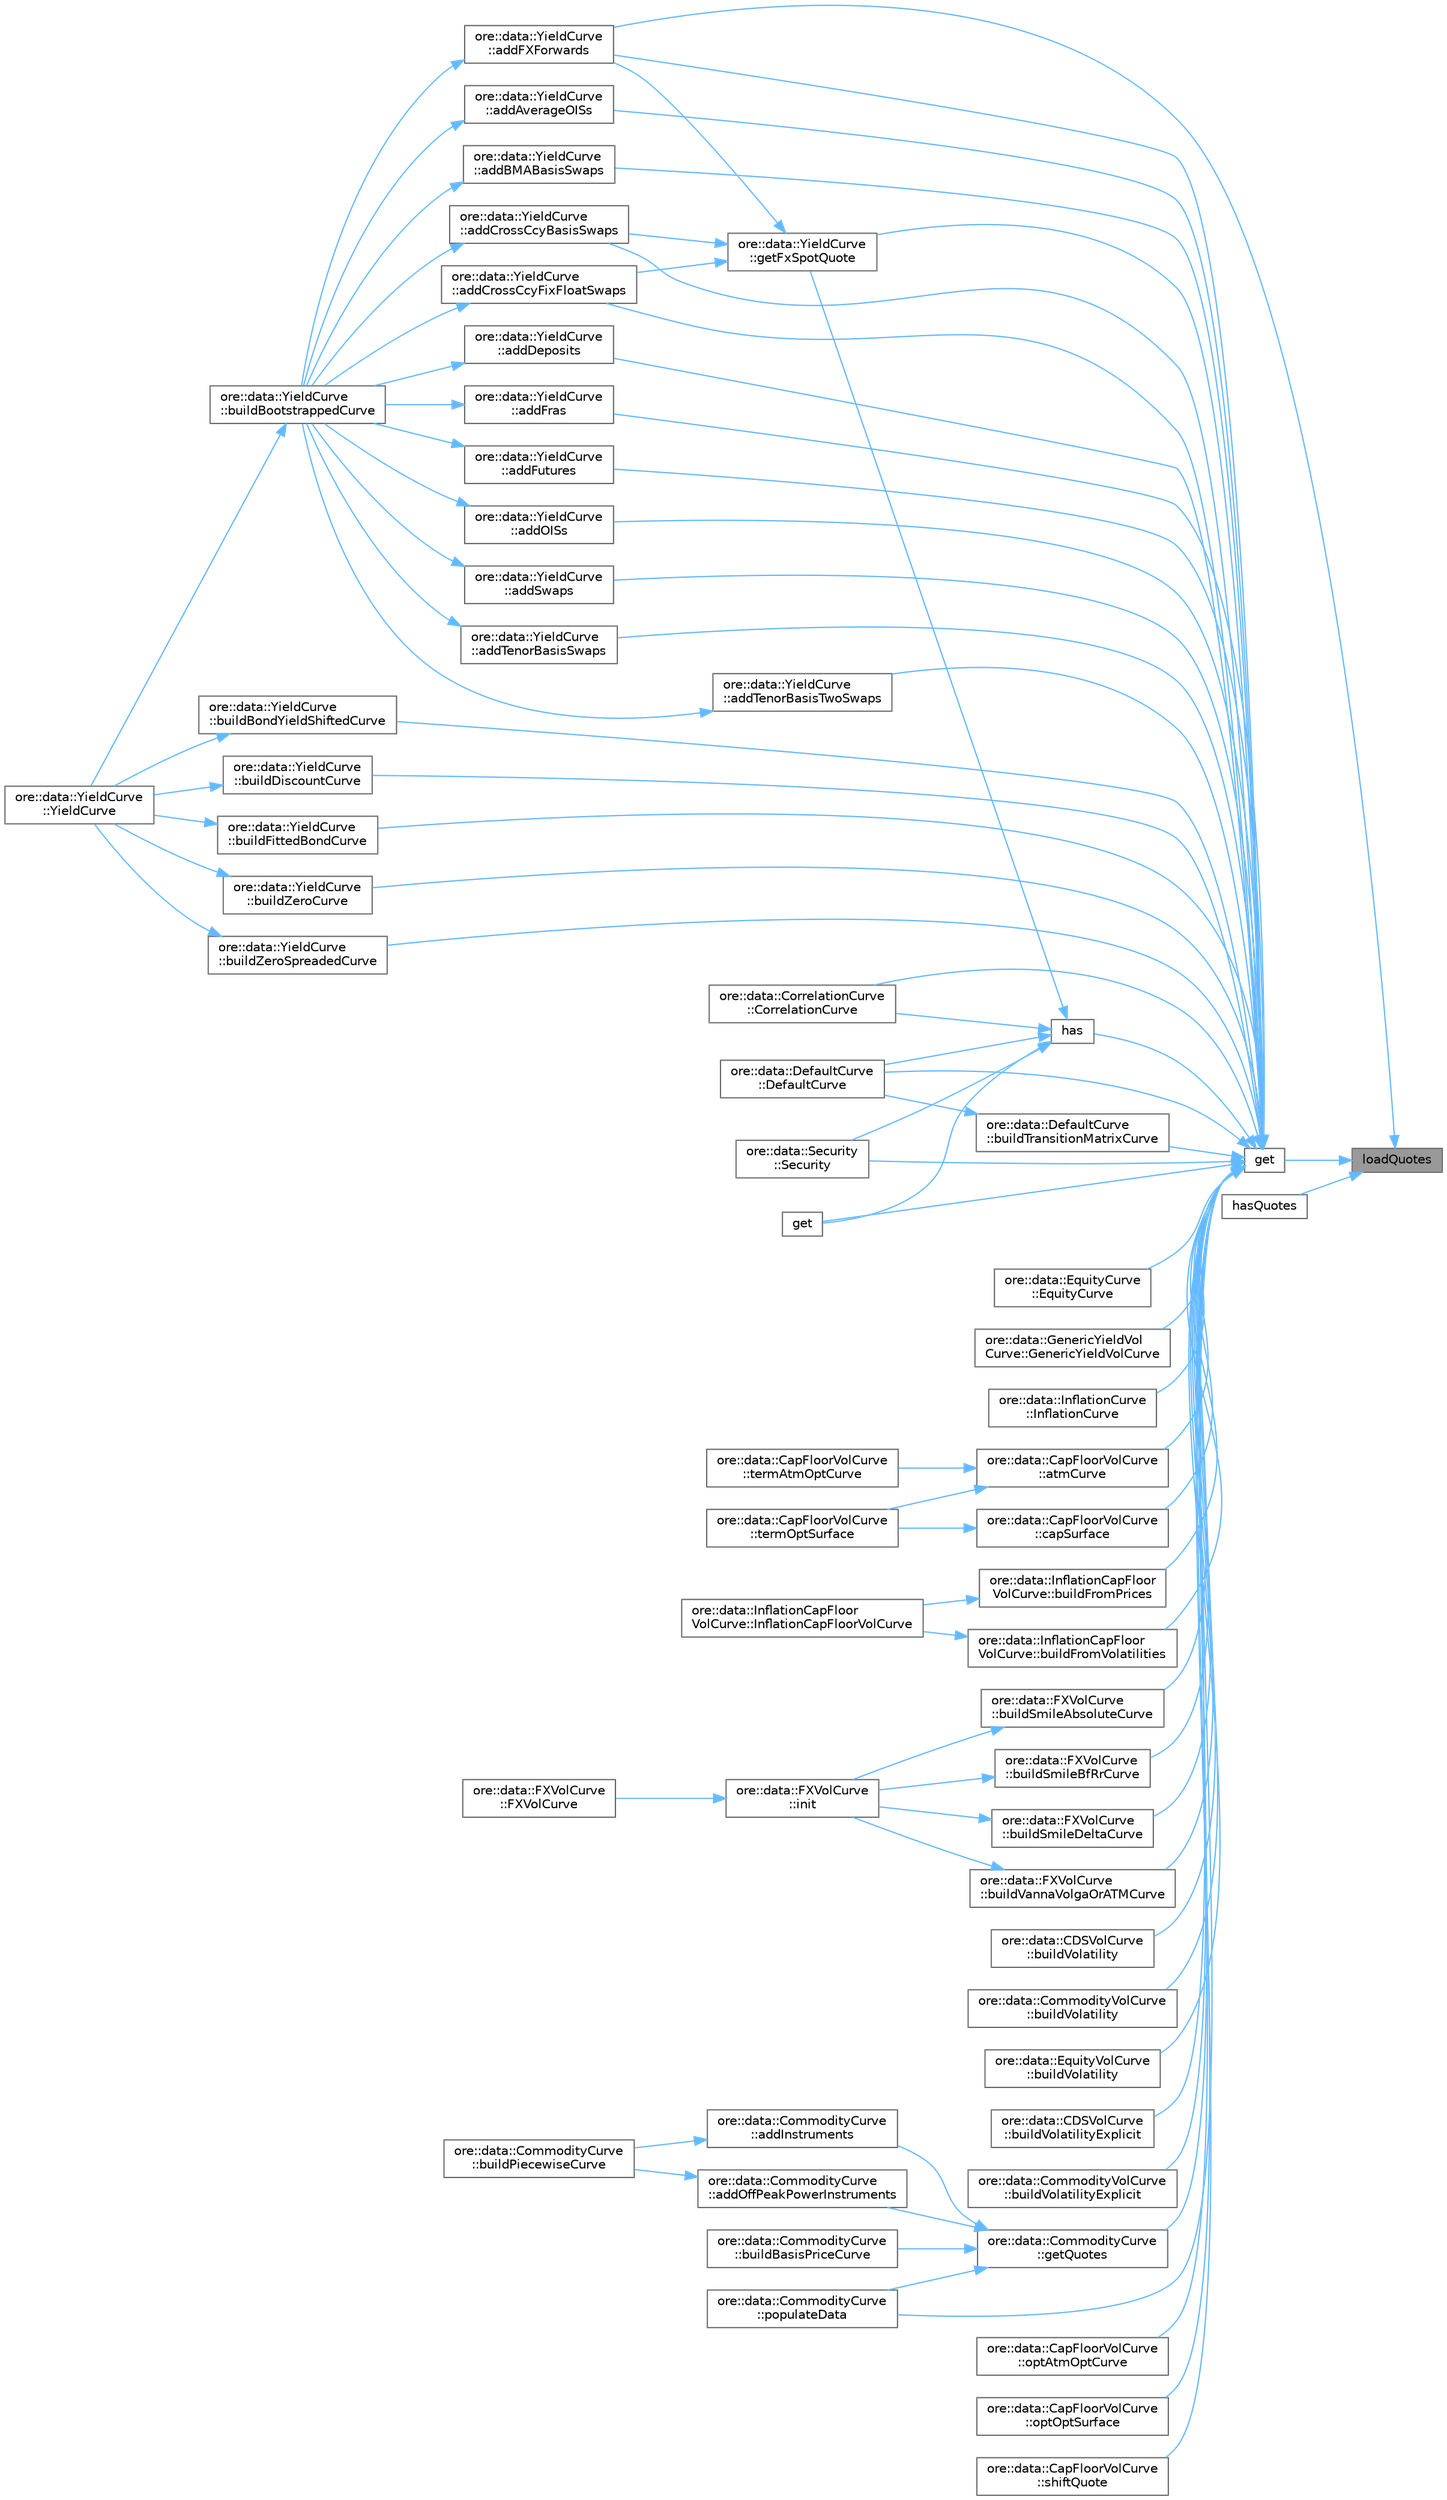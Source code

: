 digraph "loadQuotes"
{
 // INTERACTIVE_SVG=YES
 // LATEX_PDF_SIZE
  bgcolor="transparent";
  edge [fontname=Helvetica,fontsize=10,labelfontname=Helvetica,labelfontsize=10];
  node [fontname=Helvetica,fontsize=10,shape=box,height=0.2,width=0.4];
  rankdir="RL";
  Node1 [label="loadQuotes",height=0.2,width=0.4,color="gray40", fillcolor="grey60", style="filled", fontcolor="black",tooltip="get all quotes, TODO change the return value to std::set"];
  Node1 -> Node2 [dir="back",color="steelblue1",style="solid"];
  Node2 [label="ore::data::YieldCurve\l::addFXForwards",height=0.2,width=0.4,color="grey40", fillcolor="white", style="filled",URL="$classore_1_1data_1_1_yield_curve.html#a4b2bda6f0f23bed37493b47ef450f971",tooltip=" "];
  Node2 -> Node3 [dir="back",color="steelblue1",style="solid"];
  Node3 [label="ore::data::YieldCurve\l::buildBootstrappedCurve",height=0.2,width=0.4,color="grey40", fillcolor="white", style="filled",URL="$classore_1_1data_1_1_yield_curve.html#a9926d222ab68411efb749aa1e6cbd0b1",tooltip=" "];
  Node3 -> Node4 [dir="back",color="steelblue1",style="solid"];
  Node4 [label="ore::data::YieldCurve\l::YieldCurve",height=0.2,width=0.4,color="grey40", fillcolor="white", style="filled",URL="$classore_1_1data_1_1_yield_curve.html#a4b705bf1c5123b7cd7eaab64eca1dd5b",tooltip="Constructor."];
  Node1 -> Node5 [dir="back",color="steelblue1",style="solid"];
  Node5 [label="get",height=0.2,width=0.4,color="grey40", fillcolor="white", style="filled",URL="$classore_1_1data_1_1_loader.html#a1b9199cf1feab53f4fda69ddccc4a63c",tooltip="get quote by its unique name, throws if not existent, override in derived classes for performance"];
  Node5 -> Node6 [dir="back",color="steelblue1",style="solid"];
  Node6 [label="ore::data::CorrelationCurve\l::CorrelationCurve",height=0.2,width=0.4,color="grey40", fillcolor="white", style="filled",URL="$classore_1_1data_1_1_correlation_curve.html#acac20a4bd9ed917e740fda49980377d3",tooltip="Detailed constructor."];
  Node5 -> Node7 [dir="back",color="steelblue1",style="solid"];
  Node7 [label="ore::data::DefaultCurve\l::DefaultCurve",height=0.2,width=0.4,color="grey40", fillcolor="white", style="filled",URL="$classore_1_1data_1_1_default_curve.html#a0fb79c48d8e8b4debf08bd87c4bdd3c8",tooltip="Detailed constructor."];
  Node5 -> Node8 [dir="back",color="steelblue1",style="solid"];
  Node8 [label="ore::data::EquityCurve\l::EquityCurve",height=0.2,width=0.4,color="grey40", fillcolor="white", style="filled",URL="$classore_1_1data_1_1_equity_curve.html#a4fd38f7c9e899d6c320d49ca88e0b5e0",tooltip="Detailed constructor."];
  Node5 -> Node9 [dir="back",color="steelblue1",style="solid"];
  Node9 [label="ore::data::GenericYieldVol\lCurve::GenericYieldVolCurve",height=0.2,width=0.4,color="grey40", fillcolor="white", style="filled",URL="$classore_1_1data_1_1_generic_yield_vol_curve.html#a02299a111c8a2185a2ae066778bea4d6",tooltip="Detailed constructor."];
  Node5 -> Node10 [dir="back",color="steelblue1",style="solid"];
  Node10 [label="ore::data::InflationCurve\l::InflationCurve",height=0.2,width=0.4,color="grey40", fillcolor="white", style="filled",URL="$classore_1_1data_1_1_inflation_curve.html#a561927d585603553ef995e86a0be3e07",tooltip=" "];
  Node5 -> Node11 [dir="back",color="steelblue1",style="solid"];
  Node11 [label="ore::data::Security\l::Security",height=0.2,width=0.4,color="grey40", fillcolor="white", style="filled",URL="$classore_1_1data_1_1_security.html#ae93b920809b413d1527bbfe22ffba86f",tooltip="Constructor."];
  Node5 -> Node12 [dir="back",color="steelblue1",style="solid"];
  Node12 [label="ore::data::YieldCurve\l::addAverageOISs",height=0.2,width=0.4,color="grey40", fillcolor="white", style="filled",URL="$classore_1_1data_1_1_yield_curve.html#a6004702da04c9cd1f32e23ee9c5d7b4a",tooltip=" "];
  Node12 -> Node3 [dir="back",color="steelblue1",style="solid"];
  Node5 -> Node13 [dir="back",color="steelblue1",style="solid"];
  Node13 [label="ore::data::YieldCurve\l::addBMABasisSwaps",height=0.2,width=0.4,color="grey40", fillcolor="white", style="filled",URL="$classore_1_1data_1_1_yield_curve.html#a64c3d656f19b42c07f7ad22f70a5b485",tooltip=" "];
  Node13 -> Node3 [dir="back",color="steelblue1",style="solid"];
  Node5 -> Node14 [dir="back",color="steelblue1",style="solid"];
  Node14 [label="ore::data::YieldCurve\l::addCrossCcyBasisSwaps",height=0.2,width=0.4,color="grey40", fillcolor="white", style="filled",URL="$classore_1_1data_1_1_yield_curve.html#ab4fc5f56e586e2b853df28a4f00c3bd6",tooltip=" "];
  Node14 -> Node3 [dir="back",color="steelblue1",style="solid"];
  Node5 -> Node15 [dir="back",color="steelblue1",style="solid"];
  Node15 [label="ore::data::YieldCurve\l::addCrossCcyFixFloatSwaps",height=0.2,width=0.4,color="grey40", fillcolor="white", style="filled",URL="$classore_1_1data_1_1_yield_curve.html#a071b252c7ef6882d52cb6705d35ff45e",tooltip=" "];
  Node15 -> Node3 [dir="back",color="steelblue1",style="solid"];
  Node5 -> Node16 [dir="back",color="steelblue1",style="solid"];
  Node16 [label="ore::data::YieldCurve\l::addDeposits",height=0.2,width=0.4,color="grey40", fillcolor="white", style="filled",URL="$classore_1_1data_1_1_yield_curve.html#a038e31c61cab9ad2ff123c00e612a940",tooltip=" "];
  Node16 -> Node3 [dir="back",color="steelblue1",style="solid"];
  Node5 -> Node17 [dir="back",color="steelblue1",style="solid"];
  Node17 [label="ore::data::YieldCurve\l::addFras",height=0.2,width=0.4,color="grey40", fillcolor="white", style="filled",URL="$classore_1_1data_1_1_yield_curve.html#a17740915d33a8645e97c476fef14b179",tooltip=" "];
  Node17 -> Node3 [dir="back",color="steelblue1",style="solid"];
  Node5 -> Node18 [dir="back",color="steelblue1",style="solid"];
  Node18 [label="ore::data::YieldCurve\l::addFutures",height=0.2,width=0.4,color="grey40", fillcolor="white", style="filled",URL="$classore_1_1data_1_1_yield_curve.html#a260850a4def5401ec226643a08ebedd8",tooltip=" "];
  Node18 -> Node3 [dir="back",color="steelblue1",style="solid"];
  Node5 -> Node2 [dir="back",color="steelblue1",style="solid"];
  Node5 -> Node19 [dir="back",color="steelblue1",style="solid"];
  Node19 [label="ore::data::YieldCurve\l::addOISs",height=0.2,width=0.4,color="grey40", fillcolor="white", style="filled",URL="$classore_1_1data_1_1_yield_curve.html#af718a2a1d64ca185d8934f36a6f95bda",tooltip=" "];
  Node19 -> Node3 [dir="back",color="steelblue1",style="solid"];
  Node5 -> Node20 [dir="back",color="steelblue1",style="solid"];
  Node20 [label="ore::data::YieldCurve\l::addSwaps",height=0.2,width=0.4,color="grey40", fillcolor="white", style="filled",URL="$classore_1_1data_1_1_yield_curve.html#aa2609134e1feae6f424d984f49ad1688",tooltip=" "];
  Node20 -> Node3 [dir="back",color="steelblue1",style="solid"];
  Node5 -> Node21 [dir="back",color="steelblue1",style="solid"];
  Node21 [label="ore::data::YieldCurve\l::addTenorBasisSwaps",height=0.2,width=0.4,color="grey40", fillcolor="white", style="filled",URL="$classore_1_1data_1_1_yield_curve.html#ac3b8e074714faf0a4c575c583288d600",tooltip=" "];
  Node21 -> Node3 [dir="back",color="steelblue1",style="solid"];
  Node5 -> Node22 [dir="back",color="steelblue1",style="solid"];
  Node22 [label="ore::data::YieldCurve\l::addTenorBasisTwoSwaps",height=0.2,width=0.4,color="grey40", fillcolor="white", style="filled",URL="$classore_1_1data_1_1_yield_curve.html#afcdafeee8d3082ffd0d5a607ea815c94",tooltip=" "];
  Node22 -> Node3 [dir="back",color="steelblue1",style="solid"];
  Node5 -> Node23 [dir="back",color="steelblue1",style="solid"];
  Node23 [label="ore::data::CapFloorVolCurve\l::atmCurve",height=0.2,width=0.4,color="grey40", fillcolor="white", style="filled",URL="$classore_1_1data_1_1_cap_floor_vol_curve.html#af7592bdb6ef02390d869bae7e2cc8503",tooltip="Build an ATM cap floor term volatility curve."];
  Node23 -> Node24 [dir="back",color="steelblue1",style="solid"];
  Node24 [label="ore::data::CapFloorVolCurve\l::termAtmOptCurve",height=0.2,width=0.4,color="grey40", fillcolor="white", style="filled",URL="$classore_1_1data_1_1_cap_floor_vol_curve.html#ac14d1bfe54c022e24eb543a9e7190f2a",tooltip="Build ATM optionlet curve from term vol."];
  Node23 -> Node25 [dir="back",color="steelblue1",style="solid"];
  Node25 [label="ore::data::CapFloorVolCurve\l::termOptSurface",height=0.2,width=0.4,color="grey40", fillcolor="white", style="filled",URL="$classore_1_1data_1_1_cap_floor_vol_curve.html#a656cb9f94a85ba3f851859064eeae9bf",tooltip="Build optionlet surface from term vol."];
  Node5 -> Node26 [dir="back",color="steelblue1",style="solid"];
  Node26 [label="ore::data::YieldCurve\l::buildBondYieldShiftedCurve",height=0.2,width=0.4,color="grey40", fillcolor="white", style="filled",URL="$classore_1_1data_1_1_yield_curve.html#a1150865d2ad4de89c4c339009b1235d5",tooltip="Build a yield curve that uses QuantExt::bondYieldShiftedCurve."];
  Node26 -> Node4 [dir="back",color="steelblue1",style="solid"];
  Node5 -> Node27 [dir="back",color="steelblue1",style="solid"];
  Node27 [label="ore::data::YieldCurve\l::buildDiscountCurve",height=0.2,width=0.4,color="grey40", fillcolor="white", style="filled",URL="$classore_1_1data_1_1_yield_curve.html#ab95be441662bdbb7946d1d195c43bc51",tooltip=" "];
  Node27 -> Node4 [dir="back",color="steelblue1",style="solid"];
  Node5 -> Node28 [dir="back",color="steelblue1",style="solid"];
  Node28 [label="ore::data::YieldCurve\l::buildFittedBondCurve",height=0.2,width=0.4,color="grey40", fillcolor="white", style="filled",URL="$classore_1_1data_1_1_yield_curve.html#a5789540b827b85e5deb1ffb0bce15c85",tooltip="Build a yield curve that uses QuantLib::FittedBondCurve."];
  Node28 -> Node4 [dir="back",color="steelblue1",style="solid"];
  Node5 -> Node29 [dir="back",color="steelblue1",style="solid"];
  Node29 [label="ore::data::InflationCapFloor\lVolCurve::buildFromPrices",height=0.2,width=0.4,color="grey40", fillcolor="white", style="filled",URL="$classore_1_1data_1_1_inflation_cap_floor_vol_curve.html#ab760dbc491d345ff3134d91e9651336e",tooltip=" "];
  Node29 -> Node30 [dir="back",color="steelblue1",style="solid"];
  Node30 [label="ore::data::InflationCapFloor\lVolCurve::InflationCapFloorVolCurve",height=0.2,width=0.4,color="grey40", fillcolor="white", style="filled",URL="$classore_1_1data_1_1_inflation_cap_floor_vol_curve.html#a88fc31fe7b0bb10f152b89988b83ab2e",tooltip=" "];
  Node5 -> Node31 [dir="back",color="steelblue1",style="solid"];
  Node31 [label="ore::data::InflationCapFloor\lVolCurve::buildFromVolatilities",height=0.2,width=0.4,color="grey40", fillcolor="white", style="filled",URL="$classore_1_1data_1_1_inflation_cap_floor_vol_curve.html#a9e672fbb019ea203fd4c9ae04d9ff80b",tooltip=" "];
  Node31 -> Node30 [dir="back",color="steelblue1",style="solid"];
  Node5 -> Node32 [dir="back",color="steelblue1",style="solid"];
  Node32 [label="ore::data::FXVolCurve\l::buildSmileAbsoluteCurve",height=0.2,width=0.4,color="grey40", fillcolor="white", style="filled",URL="$classore_1_1data_1_1_f_x_vol_curve.html#ac577aafa354590f22b4794e345864570",tooltip=" "];
  Node32 -> Node33 [dir="back",color="steelblue1",style="solid"];
  Node33 [label="ore::data::FXVolCurve\l::init",height=0.2,width=0.4,color="grey40", fillcolor="white", style="filled",URL="$classore_1_1data_1_1_f_x_vol_curve.html#af8a8fa2b7d9d22dad02c8b6341e6ea54",tooltip=" "];
  Node33 -> Node34 [dir="back",color="steelblue1",style="solid"];
  Node34 [label="ore::data::FXVolCurve\l::FXVolCurve",height=0.2,width=0.4,color="grey40", fillcolor="white", style="filled",URL="$classore_1_1data_1_1_f_x_vol_curve.html#a7ee4c7d8a2c13896b1e241036efc8004",tooltip="Detailed constructor."];
  Node5 -> Node35 [dir="back",color="steelblue1",style="solid"];
  Node35 [label="ore::data::FXVolCurve\l::buildSmileBfRrCurve",height=0.2,width=0.4,color="grey40", fillcolor="white", style="filled",URL="$classore_1_1data_1_1_f_x_vol_curve.html#a87da590396c5fda9c4350915f3f47b3d",tooltip=" "];
  Node35 -> Node33 [dir="back",color="steelblue1",style="solid"];
  Node5 -> Node36 [dir="back",color="steelblue1",style="solid"];
  Node36 [label="ore::data::FXVolCurve\l::buildSmileDeltaCurve",height=0.2,width=0.4,color="grey40", fillcolor="white", style="filled",URL="$classore_1_1data_1_1_f_x_vol_curve.html#a831238f8488b833c9b2c0b250fd30915",tooltip=" "];
  Node36 -> Node33 [dir="back",color="steelblue1",style="solid"];
  Node5 -> Node37 [dir="back",color="steelblue1",style="solid"];
  Node37 [label="ore::data::DefaultCurve\l::buildTransitionMatrixCurve",height=0.2,width=0.4,color="grey40", fillcolor="white", style="filled",URL="$classore_1_1data_1_1_default_curve.html#af7b2625ceb2794ac81c921df3116e5be",tooltip=" "];
  Node37 -> Node7 [dir="back",color="steelblue1",style="solid"];
  Node5 -> Node38 [dir="back",color="steelblue1",style="solid"];
  Node38 [label="ore::data::FXVolCurve\l::buildVannaVolgaOrATMCurve",height=0.2,width=0.4,color="grey40", fillcolor="white", style="filled",URL="$classore_1_1data_1_1_f_x_vol_curve.html#ac824030c91268c38cc2ab5ba9f5d30d3",tooltip=" "];
  Node38 -> Node33 [dir="back",color="steelblue1",style="solid"];
  Node5 -> Node39 [dir="back",color="steelblue1",style="solid"];
  Node39 [label="ore::data::CDSVolCurve\l::buildVolatility",height=0.2,width=0.4,color="grey40", fillcolor="white", style="filled",URL="$classore_1_1data_1_1_c_d_s_vol_curve.html#a916d14abfcfc8d77084cc78867211778",tooltip="Build a volatility curve from a 1-D curve of volatility quotes."];
  Node5 -> Node40 [dir="back",color="steelblue1",style="solid"];
  Node40 [label="ore::data::CommodityVolCurve\l::buildVolatility",height=0.2,width=0.4,color="grey40", fillcolor="white", style="filled",URL="$classore_1_1data_1_1_commodity_vol_curve.html#a782cc59a036687f2402136c9003e07c2",tooltip="Build a volatility curve from a 1-D curve of volatility quotes."];
  Node5 -> Node41 [dir="back",color="steelblue1",style="solid"];
  Node41 [label="ore::data::EquityVolCurve\l::buildVolatility",height=0.2,width=0.4,color="grey40", fillcolor="white", style="filled",URL="$classore_1_1data_1_1_equity_vol_curve.html#afff043fce577f592f6a660001d412371",tooltip="Build a volatility surface from a collection of expiry and strike delta pairs."];
  Node5 -> Node42 [dir="back",color="steelblue1",style="solid"];
  Node42 [label="ore::data::CDSVolCurve\l::buildVolatilityExplicit",height=0.2,width=0.4,color="grey40", fillcolor="white", style="filled",URL="$classore_1_1data_1_1_c_d_s_vol_curve.html#a54cafc60b9e7fcf4dbc5d7571f077bcd",tooltip=" "];
  Node5 -> Node43 [dir="back",color="steelblue1",style="solid"];
  Node43 [label="ore::data::CommodityVolCurve\l::buildVolatilityExplicit",height=0.2,width=0.4,color="grey40", fillcolor="white", style="filled",URL="$classore_1_1data_1_1_commodity_vol_curve.html#accbfc0352ecd2e4be852a0cc6238fbb5",tooltip=" "];
  Node5 -> Node44 [dir="back",color="steelblue1",style="solid"];
  Node44 [label="ore::data::YieldCurve\l::buildZeroCurve",height=0.2,width=0.4,color="grey40", fillcolor="white", style="filled",URL="$classore_1_1data_1_1_yield_curve.html#a41d873e76431b42b4f647ce5c11f8247",tooltip=" "];
  Node44 -> Node4 [dir="back",color="steelblue1",style="solid"];
  Node5 -> Node45 [dir="back",color="steelblue1",style="solid"];
  Node45 [label="ore::data::YieldCurve\l::buildZeroSpreadedCurve",height=0.2,width=0.4,color="grey40", fillcolor="white", style="filled",URL="$classore_1_1data_1_1_yield_curve.html#a6afa3078cdf7f8757f5fda370eb8e52d",tooltip=" "];
  Node45 -> Node4 [dir="back",color="steelblue1",style="solid"];
  Node5 -> Node46 [dir="back",color="steelblue1",style="solid"];
  Node46 [label="ore::data::CapFloorVolCurve\l::capSurface",height=0.2,width=0.4,color="grey40", fillcolor="white", style="filled",URL="$classore_1_1data_1_1_cap_floor_vol_curve.html#a5b026b488e700f93ad85e7e6aba82366",tooltip="Build a cap floor term volatility surface."];
  Node46 -> Node25 [dir="back",color="steelblue1",style="solid"];
  Node5 -> Node47 [dir="back",color="steelblue1",style="solid"];
  Node47 [label="get",height=0.2,width=0.4,color="grey40", fillcolor="white", style="filled",URL="$classore_1_1data_1_1_loader.html#af2eab7ae499b2a598dda42735ccd621c",tooltip=" "];
  Node5 -> Node48 [dir="back",color="steelblue1",style="solid"];
  Node48 [label="ore::data::YieldCurve\l::getFxSpotQuote",height=0.2,width=0.4,color="grey40", fillcolor="white", style="filled",URL="$classore_1_1data_1_1_yield_curve.html#abe50b18a59c390f70e2182d9224bb07f",tooltip=" "];
  Node48 -> Node14 [dir="back",color="steelblue1",style="solid"];
  Node48 -> Node15 [dir="back",color="steelblue1",style="solid"];
  Node48 -> Node2 [dir="back",color="steelblue1",style="solid"];
  Node5 -> Node49 [dir="back",color="steelblue1",style="solid"];
  Node49 [label="ore::data::CommodityCurve\l::getQuotes",height=0.2,width=0.4,color="grey40", fillcolor="white", style="filled",URL="$classore_1_1data_1_1_commodity_curve.html#a8f12d0e659e33dda4a8a1a90005acbe7",tooltip="Get the configured quotes. If filter is true, remove tenor based quotes and quotes with expiry before..."];
  Node49 -> Node50 [dir="back",color="steelblue1",style="solid"];
  Node50 [label="ore::data::CommodityCurve\l::addInstruments",height=0.2,width=0.4,color="grey40", fillcolor="white", style="filled",URL="$classore_1_1data_1_1_commodity_curve.html#a75270868cf6dc7217514710735089a8d",tooltip=" "];
  Node50 -> Node51 [dir="back",color="steelblue1",style="solid"];
  Node51 [label="ore::data::CommodityCurve\l::buildPiecewiseCurve",height=0.2,width=0.4,color="grey40", fillcolor="white", style="filled",URL="$classore_1_1data_1_1_commodity_curve.html#a30389d59c3806a212814ae01f6dca313",tooltip="Build commodity piecewise price curve."];
  Node49 -> Node52 [dir="back",color="steelblue1",style="solid"];
  Node52 [label="ore::data::CommodityCurve\l::addOffPeakPowerInstruments",height=0.2,width=0.4,color="grey40", fillcolor="white", style="filled",URL="$classore_1_1data_1_1_commodity_curve.html#ad4a4837b499ad4867fc9fa96ede42c59",tooltip="Special method to add instruments when the priceSegment is OffPeakPowerDaily."];
  Node52 -> Node51 [dir="back",color="steelblue1",style="solid"];
  Node49 -> Node53 [dir="back",color="steelblue1",style="solid"];
  Node53 [label="ore::data::CommodityCurve\l::buildBasisPriceCurve",height=0.2,width=0.4,color="grey40", fillcolor="white", style="filled",URL="$classore_1_1data_1_1_commodity_curve.html#af67e7c2b3e83030b4412f148d40ff311",tooltip="Build commodity basis price curve."];
  Node49 -> Node54 [dir="back",color="steelblue1",style="solid"];
  Node54 [label="ore::data::CommodityCurve\l::populateData",height=0.2,width=0.4,color="grey40", fillcolor="white", style="filled",URL="$classore_1_1data_1_1_commodity_curve.html#a9c85da3df3c4e4a6a8c9b8a597823852",tooltip="Populate data with dates and prices from the loader."];
  Node5 -> Node55 [dir="back",color="steelblue1",style="solid"];
  Node55 [label="has",height=0.2,width=0.4,color="grey40", fillcolor="white", style="filled",URL="$classore_1_1data_1_1_loader.html#acb476f7db0733b669e38e0a4359b5745",tooltip="Default implementation, returns false if get throws or returns a null pointer."];
  Node55 -> Node6 [dir="back",color="steelblue1",style="solid"];
  Node55 -> Node7 [dir="back",color="steelblue1",style="solid"];
  Node55 -> Node11 [dir="back",color="steelblue1",style="solid"];
  Node55 -> Node47 [dir="back",color="steelblue1",style="solid"];
  Node55 -> Node48 [dir="back",color="steelblue1",style="solid"];
  Node5 -> Node56 [dir="back",color="steelblue1",style="solid"];
  Node56 [label="ore::data::CapFloorVolCurve\l::optAtmOptCurve",height=0.2,width=0.4,color="grey40", fillcolor="white", style="filled",URL="$classore_1_1data_1_1_cap_floor_vol_curve.html#a7bedf4af378b26f30fa5cd61bedb28ff",tooltip="Build ATM optionlet curve from optionlet vol."];
  Node5 -> Node57 [dir="back",color="steelblue1",style="solid"];
  Node57 [label="ore::data::CapFloorVolCurve\l::optOptSurface",height=0.2,width=0.4,color="grey40", fillcolor="white", style="filled",URL="$classore_1_1data_1_1_cap_floor_vol_curve.html#a8822852df6c2c4fb170cf3acc3787721",tooltip="Build optionlet surface from optionlet vol."];
  Node5 -> Node54 [dir="back",color="steelblue1",style="solid"];
  Node5 -> Node58 [dir="back",color="steelblue1",style="solid"];
  Node58 [label="ore::data::CapFloorVolCurve\l::shiftQuote",height=0.2,width=0.4,color="grey40", fillcolor="white", style="filled",URL="$classore_1_1data_1_1_cap_floor_vol_curve.html#a035a09494a019bf91a7e48c09fc7d1d8",tooltip="Get a shift quote value from the configured quotes."];
  Node1 -> Node59 [dir="back",color="steelblue1",style="solid"];
  Node59 [label="hasQuotes",height=0.2,width=0.4,color="grey40", fillcolor="white", style="filled",URL="$classore_1_1data_1_1_loader.html#a1a9a13e5ca32a324051dcb591de743f3",tooltip="check if there are quotes for a date"];
}
